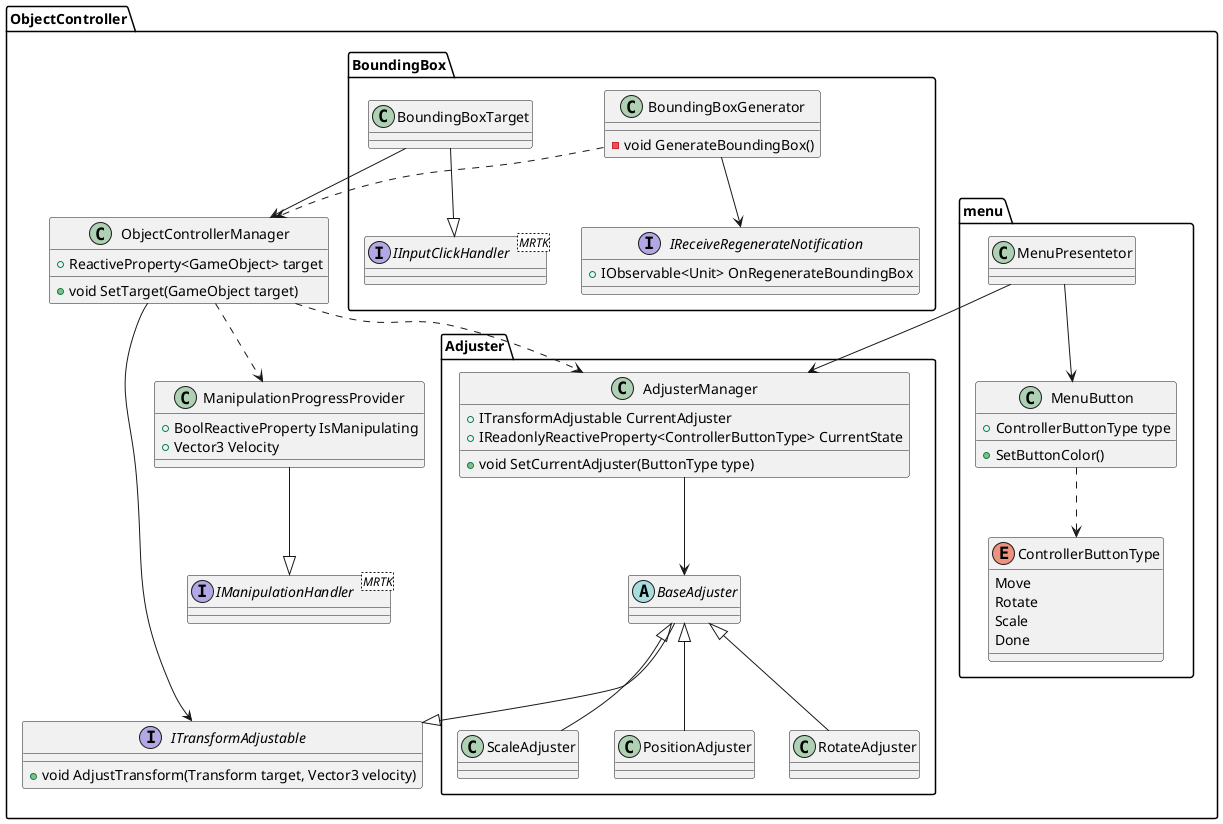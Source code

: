 @startuml ObjectController

namespace ObjectController {
    interface ITransformAdjustable {
        +void AdjustTransform(Transform target, Vector3 velocity)
    }

    namespace Adjuster {
        abstract class BaseAdjuster
        class PositionAdjuster
        class RotateAdjuster
        class ScaleAdjuster

        BaseAdjuster --|> ObjectController.ITransformAdjustable
        BaseAdjuster <|-- PositionAdjuster
        BaseAdjuster <|-- RotateAdjuster
        BaseAdjuster <|-- ScaleAdjuster

        class AdjusterManager {
            +ITransformAdjustable CurrentAdjuster
            +IReadonlyReactiveProperty<ControllerButtonType> CurrentState
            +void SetCurrentAdjuster(ButtonType type)
        }

        AdjusterManager --> BaseAdjuster
    }

    namespace menu {
        class MenuButton{
            +ControllerButtonType type
            +SetButtonColor()
        }
        enum ControllerButtonType{
            Move
            Rotate
            Scale
            Done
        }
        class MenuPresentetor

        MenuPresentetor --> MenuButton
        MenuPresentetor --> ObjectController.Adjuster.AdjusterManager
        MenuButton ..> ControllerButtonType
    }

    namespace BoundingBox {

        class BoundingBoxGenerator {
            -void GenerateBoundingBox()
        }

        interface IReceiveRegenerateNotification {
            +IObservable<Unit> OnRegenerateBoundingBox
        }

        class BoundingBoxTarget
        interface IInputClickHandler<MRTK>

        BoundingBoxTarget --|> IInputClickHandler
        BoundingBoxTarget --> ObjectController.ObjectControllerManager
        BoundingBoxGenerator ..> ObjectController.ObjectControllerManager
        BoundingBoxGenerator --> IReceiveRegenerateNotification
    }

    interface IManipulationHandler<MRTK>
    class ManipulationProgressProvider{
        +BoolReactiveProperty IsManipulating
        +Vector3 Velocity
    }

    class ObjectControllerManager {
        +ReactiveProperty<GameObject> target
        +void SetTarget(GameObject target)
    }

    ManipulationProgressProvider --|> IManipulationHandler

    ObjectControllerManager --> ITransformAdjustable
    ObjectControllerManager ..> ObjectController.Adjuster.AdjusterManager
    ObjectControllerManager ..> ManipulationProgressProvider

}

@enduml